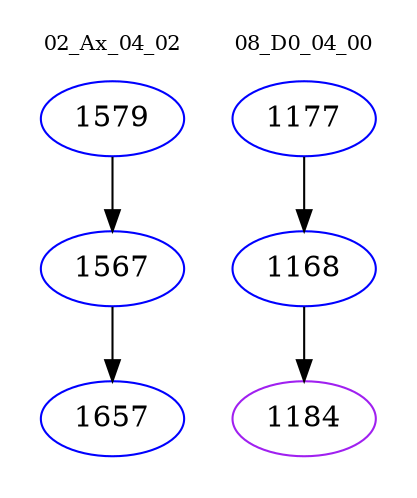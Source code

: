 digraph{
subgraph cluster_0 {
color = white
label = "02_Ax_04_02";
fontsize=10;
T0_1579 [label="1579", color="blue"]
T0_1579 -> T0_1567 [color="black"]
T0_1567 [label="1567", color="blue"]
T0_1567 -> T0_1657 [color="black"]
T0_1657 [label="1657", color="blue"]
}
subgraph cluster_1 {
color = white
label = "08_D0_04_00";
fontsize=10;
T1_1177 [label="1177", color="blue"]
T1_1177 -> T1_1168 [color="black"]
T1_1168 [label="1168", color="blue"]
T1_1168 -> T1_1184 [color="black"]
T1_1184 [label="1184", color="purple"]
}
}
